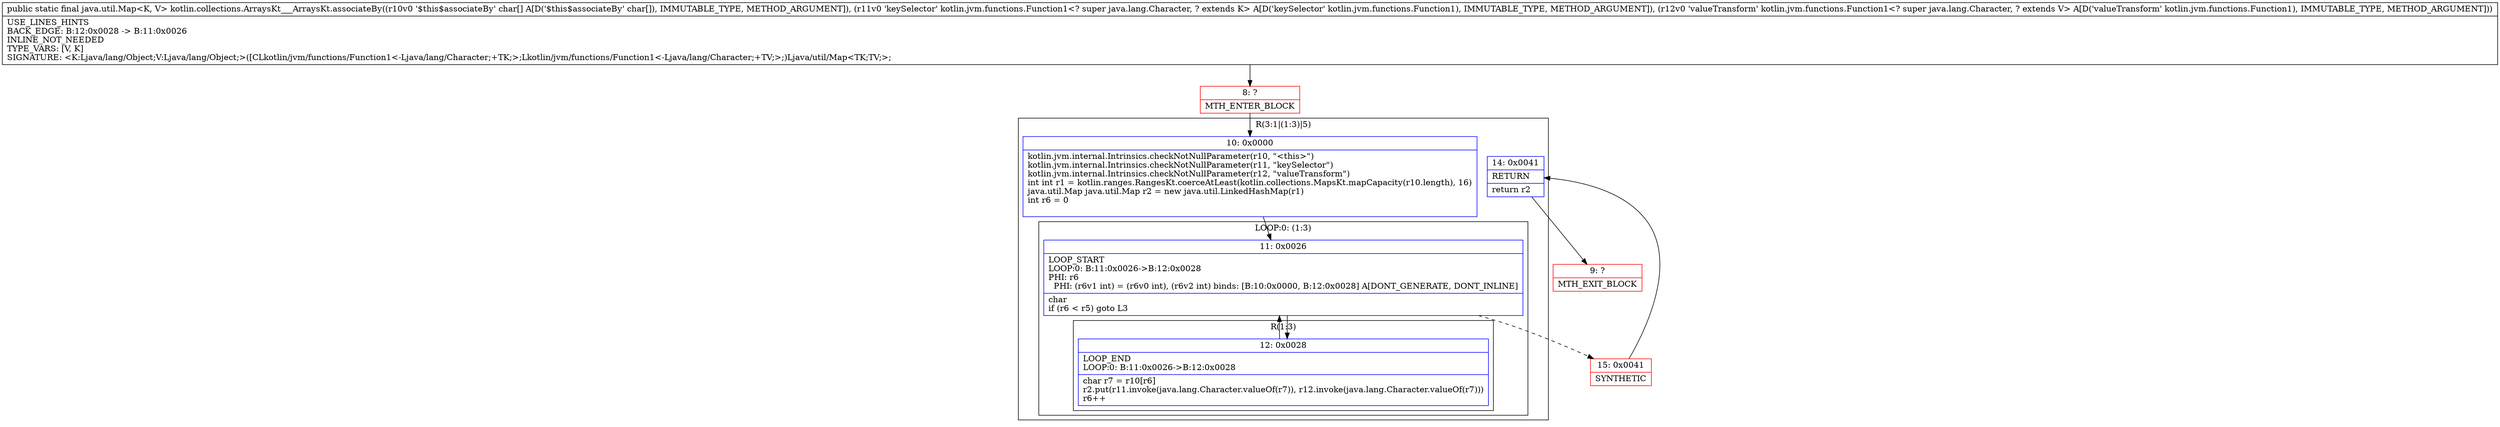 digraph "CFG forkotlin.collections.ArraysKt___ArraysKt.associateBy([CLkotlin\/jvm\/functions\/Function1;Lkotlin\/jvm\/functions\/Function1;)Ljava\/util\/Map;" {
subgraph cluster_Region_1332423142 {
label = "R(3:1|(1:3)|5)";
node [shape=record,color=blue];
Node_10 [shape=record,label="{10\:\ 0x0000|kotlin.jvm.internal.Intrinsics.checkNotNullParameter(r10, \"\<this\>\")\lkotlin.jvm.internal.Intrinsics.checkNotNullParameter(r11, \"keySelector\")\lkotlin.jvm.internal.Intrinsics.checkNotNullParameter(r12, \"valueTransform\")\lint int r1 = kotlin.ranges.RangesKt.coerceAtLeast(kotlin.collections.MapsKt.mapCapacity(r10.length), 16)\ljava.util.Map java.util.Map r2 = new java.util.LinkedHashMap(r1)\lint r6 = 0\l\l}"];
subgraph cluster_LoopRegion_844645275 {
label = "LOOP:0: (1:3)";
node [shape=record,color=blue];
Node_11 [shape=record,label="{11\:\ 0x0026|LOOP_START\lLOOP:0: B:11:0x0026\-\>B:12:0x0028\lPHI: r6 \l  PHI: (r6v1 int) = (r6v0 int), (r6v2 int) binds: [B:10:0x0000, B:12:0x0028] A[DONT_GENERATE, DONT_INLINE]\l|char \lif (r6 \< r5) goto L3\l}"];
subgraph cluster_Region_1740068254 {
label = "R(1:3)";
node [shape=record,color=blue];
Node_12 [shape=record,label="{12\:\ 0x0028|LOOP_END\lLOOP:0: B:11:0x0026\-\>B:12:0x0028\l|char r7 = r10[r6]\lr2.put(r11.invoke(java.lang.Character.valueOf(r7)), r12.invoke(java.lang.Character.valueOf(r7)))\lr6++\l}"];
}
}
Node_14 [shape=record,label="{14\:\ 0x0041|RETURN\l|return r2\l}"];
}
Node_8 [shape=record,color=red,label="{8\:\ ?|MTH_ENTER_BLOCK\l}"];
Node_15 [shape=record,color=red,label="{15\:\ 0x0041|SYNTHETIC\l}"];
Node_9 [shape=record,color=red,label="{9\:\ ?|MTH_EXIT_BLOCK\l}"];
MethodNode[shape=record,label="{public static final java.util.Map\<K, V\> kotlin.collections.ArraysKt___ArraysKt.associateBy((r10v0 '$this$associateBy' char[] A[D('$this$associateBy' char[]), IMMUTABLE_TYPE, METHOD_ARGUMENT]), (r11v0 'keySelector' kotlin.jvm.functions.Function1\<? super java.lang.Character, ? extends K\> A[D('keySelector' kotlin.jvm.functions.Function1), IMMUTABLE_TYPE, METHOD_ARGUMENT]), (r12v0 'valueTransform' kotlin.jvm.functions.Function1\<? super java.lang.Character, ? extends V\> A[D('valueTransform' kotlin.jvm.functions.Function1), IMMUTABLE_TYPE, METHOD_ARGUMENT]))  | USE_LINES_HINTS\lBACK_EDGE: B:12:0x0028 \-\> B:11:0x0026\lINLINE_NOT_NEEDED\lTYPE_VARS: [V, K]\lSIGNATURE: \<K:Ljava\/lang\/Object;V:Ljava\/lang\/Object;\>([CLkotlin\/jvm\/functions\/Function1\<\-Ljava\/lang\/Character;+TK;\>;Lkotlin\/jvm\/functions\/Function1\<\-Ljava\/lang\/Character;+TV;\>;)Ljava\/util\/Map\<TK;TV;\>;\l}"];
MethodNode -> Node_8;Node_10 -> Node_11;
Node_11 -> Node_12;
Node_11 -> Node_15[style=dashed];
Node_12 -> Node_11;
Node_14 -> Node_9;
Node_8 -> Node_10;
Node_15 -> Node_14;
}

